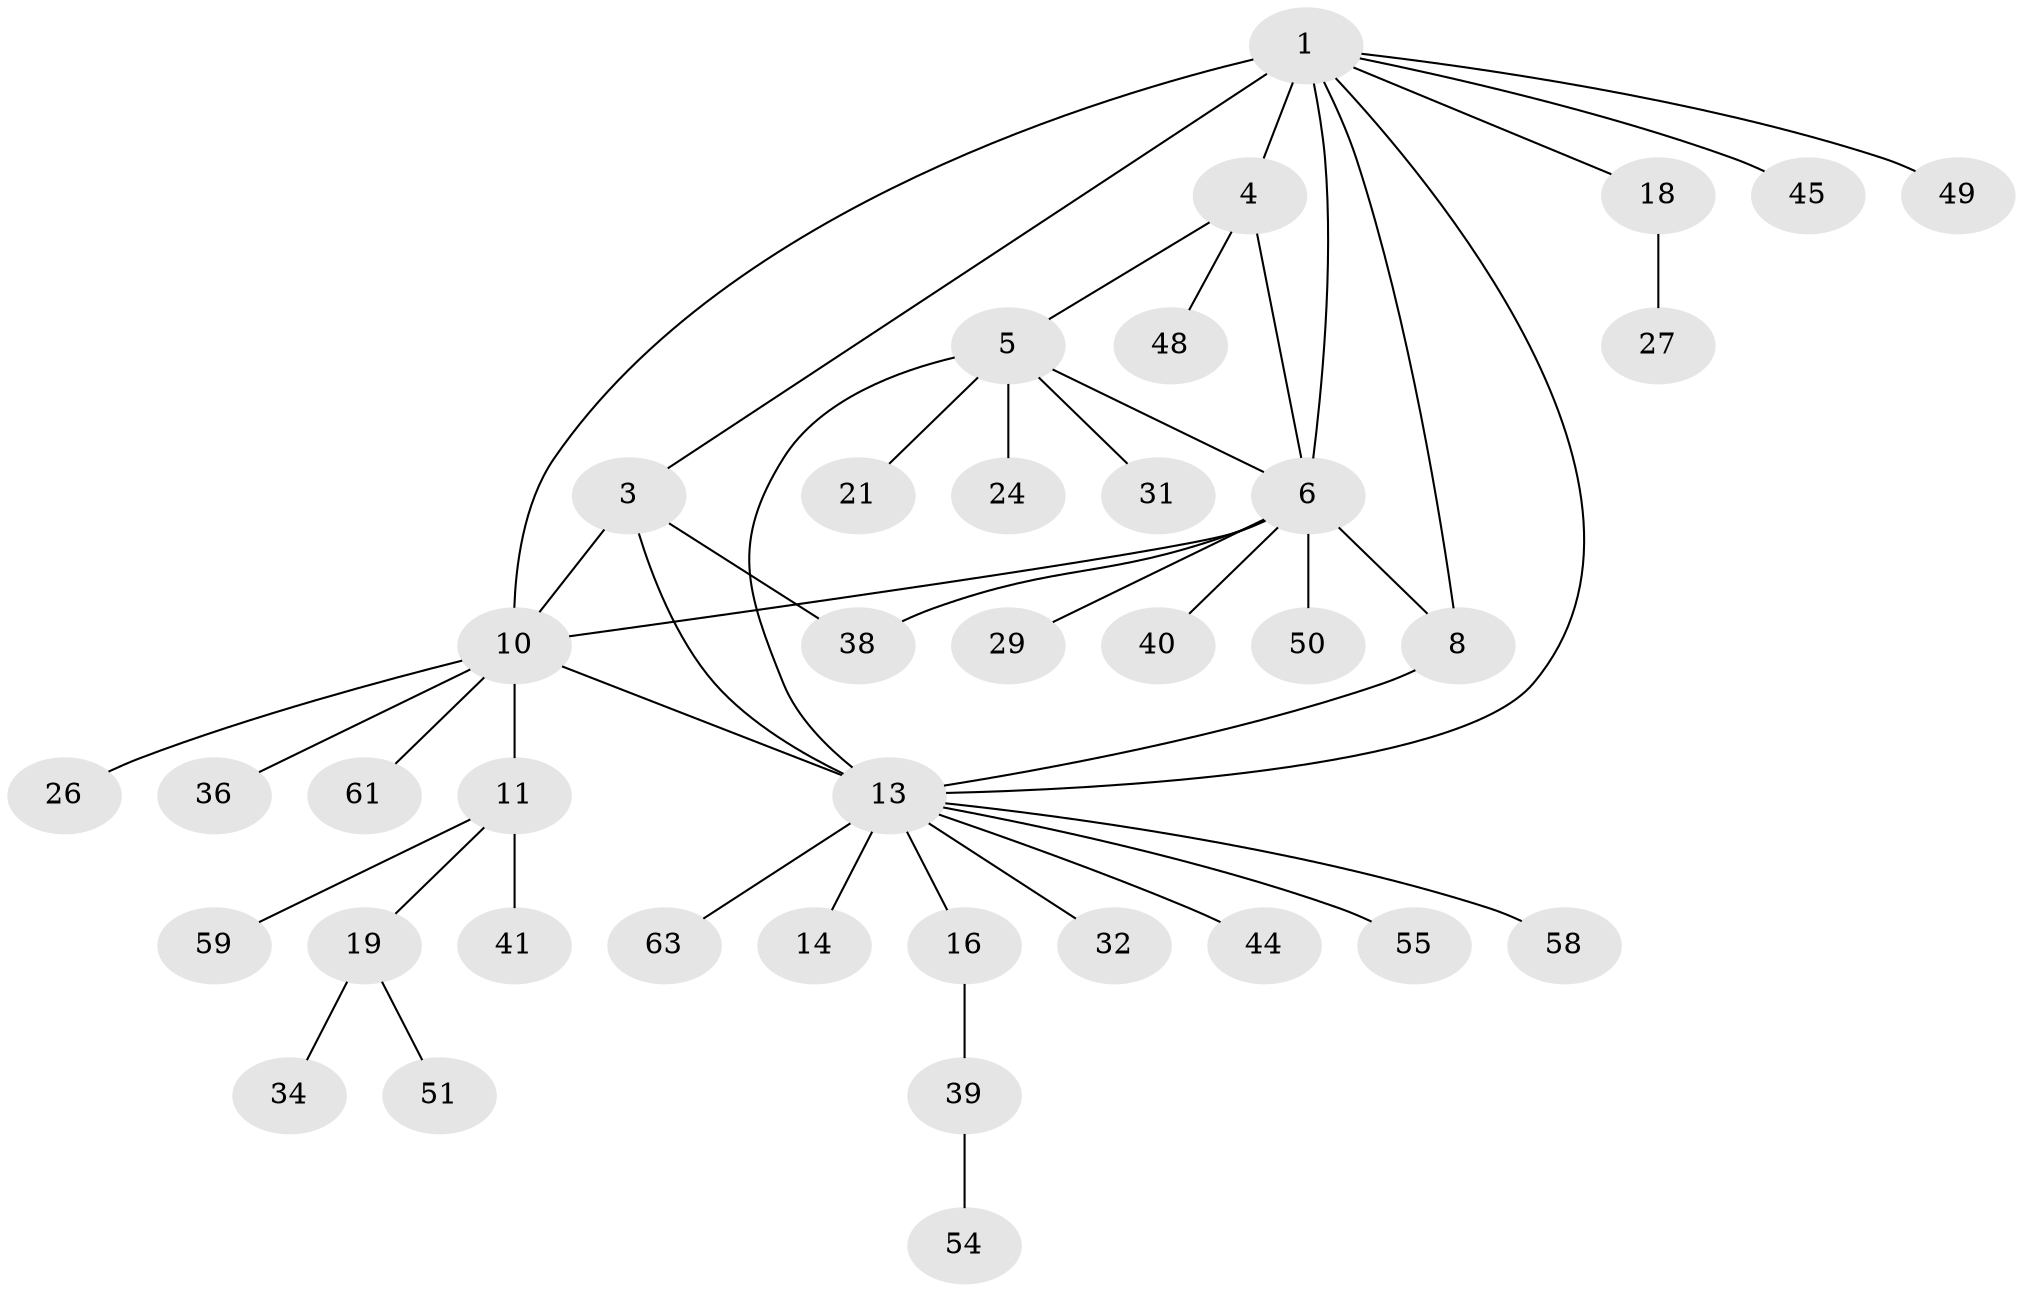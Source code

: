 // original degree distribution, {6: 0.0625, 9: 0.015625, 7: 0.046875, 5: 0.0625, 3: 0.078125, 2: 0.1875, 11: 0.015625, 1: 0.53125}
// Generated by graph-tools (version 1.1) at 2025/19/03/04/25 18:19:32]
// undirected, 38 vertices, 47 edges
graph export_dot {
graph [start="1"]
  node [color=gray90,style=filled];
  1 [super="+2+46"];
  3 [super="+25+60+23"];
  4;
  5 [super="+17"];
  6 [super="+9+56"];
  8;
  10 [super="+12"];
  11 [super="+30"];
  13 [super="+15"];
  14;
  16 [super="+20"];
  18;
  19;
  21;
  24 [super="+62"];
  26;
  27;
  29;
  31;
  32;
  34;
  36;
  38 [super="+64+47"];
  39;
  40;
  41;
  44;
  45 [super="+57"];
  48 [super="+53"];
  49;
  50;
  51;
  54;
  55;
  58;
  59;
  61;
  63;
  1 -- 3 [weight=2];
  1 -- 18;
  1 -- 45;
  1 -- 49;
  1 -- 4 [weight=2];
  1 -- 6;
  1 -- 8;
  1 -- 10 [weight=2];
  1 -- 13;
  3 -- 38;
  3 -- 13;
  3 -- 10;
  4 -- 5;
  4 -- 6;
  4 -- 48;
  5 -- 6;
  5 -- 13 [weight=2];
  5 -- 21;
  5 -- 24;
  5 -- 31;
  6 -- 10;
  6 -- 50;
  6 -- 8;
  6 -- 38;
  6 -- 40;
  6 -- 29;
  8 -- 13;
  10 -- 11 [weight=2];
  10 -- 26;
  10 -- 36;
  10 -- 61;
  10 -- 13;
  11 -- 19;
  11 -- 41;
  11 -- 59;
  13 -- 14 [weight=2];
  13 -- 32;
  13 -- 44;
  13 -- 16;
  13 -- 55;
  13 -- 58;
  13 -- 63;
  16 -- 39;
  18 -- 27;
  19 -- 34;
  19 -- 51;
  39 -- 54;
}
